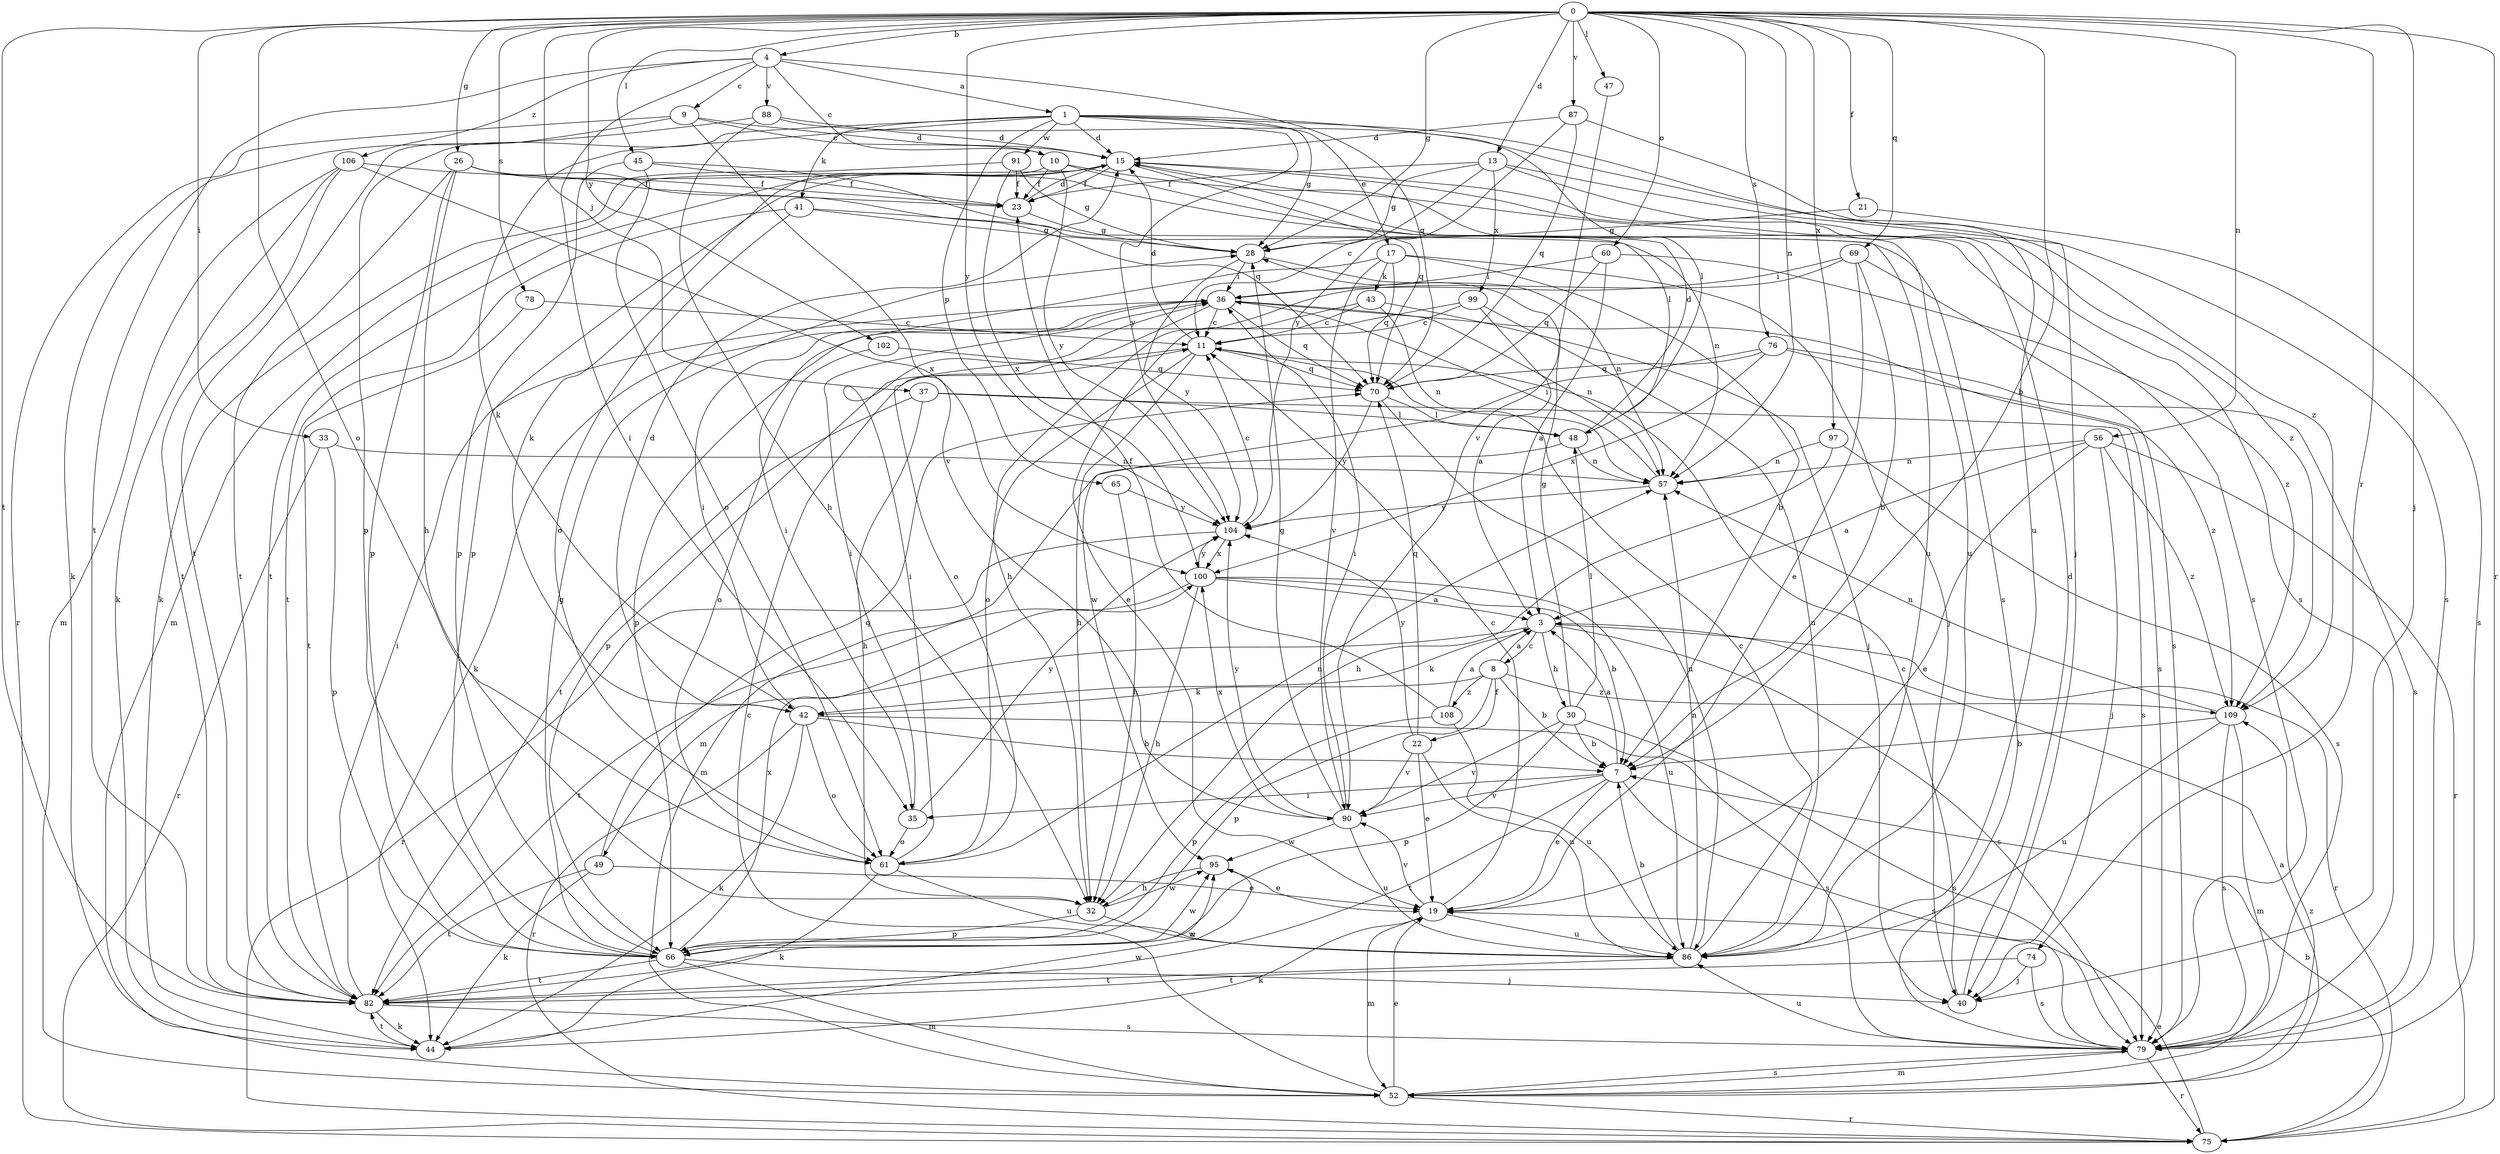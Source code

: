 strict digraph  {
0;
1;
3;
4;
7;
8;
9;
10;
11;
13;
15;
17;
19;
21;
22;
23;
26;
28;
30;
32;
33;
35;
36;
37;
40;
41;
42;
43;
44;
45;
47;
48;
49;
52;
56;
57;
60;
61;
65;
66;
69;
70;
74;
75;
76;
78;
79;
82;
86;
87;
88;
90;
91;
95;
97;
99;
100;
102;
104;
106;
108;
109;
0 -> 4  [label=b];
0 -> 7  [label=b];
0 -> 13  [label=d];
0 -> 21  [label=f];
0 -> 26  [label=g];
0 -> 28  [label=g];
0 -> 33  [label=i];
0 -> 37  [label=j];
0 -> 40  [label=j];
0 -> 45  [label=l];
0 -> 47  [label=l];
0 -> 56  [label=n];
0 -> 57  [label=n];
0 -> 60  [label=o];
0 -> 61  [label=o];
0 -> 69  [label=q];
0 -> 74  [label=r];
0 -> 75  [label=r];
0 -> 76  [label=s];
0 -> 78  [label=s];
0 -> 82  [label=t];
0 -> 87  [label=v];
0 -> 97  [label=x];
0 -> 102  [label=y];
0 -> 104  [label=y];
1 -> 15  [label=d];
1 -> 17  [label=e];
1 -> 28  [label=g];
1 -> 41  [label=k];
1 -> 42  [label=k];
1 -> 48  [label=l];
1 -> 65  [label=p];
1 -> 66  [label=p];
1 -> 86  [label=u];
1 -> 91  [label=w];
1 -> 104  [label=y];
3 -> 8  [label=c];
3 -> 30  [label=h];
3 -> 42  [label=k];
3 -> 49  [label=m];
3 -> 75  [label=r];
3 -> 79  [label=s];
4 -> 1  [label=a];
4 -> 9  [label=c];
4 -> 10  [label=c];
4 -> 35  [label=i];
4 -> 70  [label=q];
4 -> 82  [label=t];
4 -> 88  [label=v];
4 -> 106  [label=z];
7 -> 3  [label=a];
7 -> 19  [label=e];
7 -> 35  [label=i];
7 -> 79  [label=s];
7 -> 82  [label=t];
7 -> 90  [label=v];
8 -> 3  [label=a];
8 -> 7  [label=b];
8 -> 22  [label=f];
8 -> 42  [label=k];
8 -> 66  [label=p];
8 -> 108  [label=z];
8 -> 109  [label=z];
9 -> 10  [label=c];
9 -> 15  [label=d];
9 -> 75  [label=r];
9 -> 82  [label=t];
9 -> 90  [label=v];
10 -> 23  [label=f];
10 -> 42  [label=k];
10 -> 79  [label=s];
10 -> 86  [label=u];
10 -> 104  [label=y];
11 -> 15  [label=d];
11 -> 32  [label=h];
11 -> 61  [label=o];
11 -> 66  [label=p];
11 -> 70  [label=q];
13 -> 11  [label=c];
13 -> 23  [label=f];
13 -> 28  [label=g];
13 -> 79  [label=s];
13 -> 99  [label=x];
13 -> 109  [label=z];
15 -> 23  [label=f];
15 -> 52  [label=m];
15 -> 66  [label=p];
15 -> 70  [label=q];
15 -> 79  [label=s];
15 -> 82  [label=t];
15 -> 86  [label=u];
17 -> 7  [label=b];
17 -> 35  [label=i];
17 -> 40  [label=j];
17 -> 43  [label=k];
17 -> 70  [label=q];
17 -> 90  [label=v];
19 -> 11  [label=c];
19 -> 44  [label=k];
19 -> 52  [label=m];
19 -> 86  [label=u];
19 -> 90  [label=v];
21 -> 28  [label=g];
21 -> 79  [label=s];
22 -> 19  [label=e];
22 -> 70  [label=q];
22 -> 86  [label=u];
22 -> 90  [label=v];
22 -> 104  [label=y];
23 -> 15  [label=d];
23 -> 28  [label=g];
26 -> 23  [label=f];
26 -> 32  [label=h];
26 -> 66  [label=p];
26 -> 70  [label=q];
26 -> 79  [label=s];
26 -> 82  [label=t];
28 -> 36  [label=i];
28 -> 57  [label=n];
28 -> 104  [label=y];
30 -> 7  [label=b];
30 -> 28  [label=g];
30 -> 48  [label=l];
30 -> 66  [label=p];
30 -> 79  [label=s];
30 -> 90  [label=v];
32 -> 66  [label=p];
32 -> 86  [label=u];
32 -> 95  [label=w];
33 -> 57  [label=n];
33 -> 66  [label=p];
33 -> 75  [label=r];
35 -> 36  [label=i];
35 -> 61  [label=o];
35 -> 104  [label=y];
36 -> 11  [label=c];
36 -> 44  [label=k];
36 -> 57  [label=n];
36 -> 61  [label=o];
36 -> 70  [label=q];
36 -> 79  [label=s];
37 -> 32  [label=h];
37 -> 48  [label=l];
37 -> 79  [label=s];
37 -> 82  [label=t];
40 -> 11  [label=c];
40 -> 15  [label=d];
41 -> 28  [label=g];
41 -> 57  [label=n];
41 -> 61  [label=o];
41 -> 82  [label=t];
42 -> 7  [label=b];
42 -> 15  [label=d];
42 -> 36  [label=i];
42 -> 44  [label=k];
42 -> 61  [label=o];
42 -> 75  [label=r];
42 -> 79  [label=s];
43 -> 11  [label=c];
43 -> 19  [label=e];
43 -> 40  [label=j];
43 -> 57  [label=n];
44 -> 82  [label=t];
44 -> 95  [label=w];
45 -> 23  [label=f];
45 -> 48  [label=l];
45 -> 61  [label=o];
45 -> 66  [label=p];
47 -> 90  [label=v];
48 -> 15  [label=d];
48 -> 52  [label=m];
48 -> 57  [label=n];
49 -> 19  [label=e];
49 -> 44  [label=k];
49 -> 70  [label=q];
49 -> 82  [label=t];
52 -> 3  [label=a];
52 -> 11  [label=c];
52 -> 19  [label=e];
52 -> 75  [label=r];
52 -> 79  [label=s];
52 -> 109  [label=z];
56 -> 3  [label=a];
56 -> 19  [label=e];
56 -> 40  [label=j];
56 -> 57  [label=n];
56 -> 75  [label=r];
56 -> 109  [label=z];
57 -> 36  [label=i];
57 -> 104  [label=y];
60 -> 3  [label=a];
60 -> 36  [label=i];
60 -> 70  [label=q];
60 -> 109  [label=z];
61 -> 36  [label=i];
61 -> 44  [label=k];
61 -> 57  [label=n];
61 -> 86  [label=u];
65 -> 32  [label=h];
65 -> 104  [label=y];
66 -> 28  [label=g];
66 -> 40  [label=j];
66 -> 52  [label=m];
66 -> 82  [label=t];
66 -> 95  [label=w];
66 -> 100  [label=x];
69 -> 7  [label=b];
69 -> 19  [label=e];
69 -> 32  [label=h];
69 -> 36  [label=i];
69 -> 79  [label=s];
70 -> 48  [label=l];
70 -> 86  [label=u];
70 -> 104  [label=y];
74 -> 40  [label=j];
74 -> 79  [label=s];
74 -> 82  [label=t];
75 -> 7  [label=b];
75 -> 19  [label=e];
76 -> 70  [label=q];
76 -> 79  [label=s];
76 -> 95  [label=w];
76 -> 100  [label=x];
76 -> 109  [label=z];
78 -> 11  [label=c];
78 -> 82  [label=t];
79 -> 52  [label=m];
79 -> 75  [label=r];
79 -> 86  [label=u];
82 -> 36  [label=i];
82 -> 44  [label=k];
82 -> 79  [label=s];
82 -> 95  [label=w];
86 -> 7  [label=b];
86 -> 11  [label=c];
86 -> 57  [label=n];
86 -> 82  [label=t];
87 -> 15  [label=d];
87 -> 40  [label=j];
87 -> 70  [label=q];
87 -> 104  [label=y];
88 -> 15  [label=d];
88 -> 32  [label=h];
88 -> 44  [label=k];
88 -> 109  [label=z];
90 -> 28  [label=g];
90 -> 36  [label=i];
90 -> 86  [label=u];
90 -> 95  [label=w];
90 -> 100  [label=x];
90 -> 104  [label=y];
91 -> 23  [label=f];
91 -> 28  [label=g];
91 -> 44  [label=k];
91 -> 100  [label=x];
95 -> 19  [label=e];
95 -> 32  [label=h];
97 -> 32  [label=h];
97 -> 57  [label=n];
97 -> 79  [label=s];
99 -> 3  [label=a];
99 -> 11  [label=c];
99 -> 66  [label=p];
99 -> 86  [label=u];
100 -> 3  [label=a];
100 -> 7  [label=b];
100 -> 32  [label=h];
100 -> 82  [label=t];
100 -> 86  [label=u];
100 -> 104  [label=y];
102 -> 61  [label=o];
102 -> 70  [label=q];
104 -> 11  [label=c];
104 -> 75  [label=r];
104 -> 100  [label=x];
106 -> 23  [label=f];
106 -> 44  [label=k];
106 -> 52  [label=m];
106 -> 82  [label=t];
106 -> 100  [label=x];
108 -> 3  [label=a];
108 -> 23  [label=f];
108 -> 66  [label=p];
108 -> 86  [label=u];
109 -> 7  [label=b];
109 -> 52  [label=m];
109 -> 57  [label=n];
109 -> 79  [label=s];
109 -> 86  [label=u];
}
